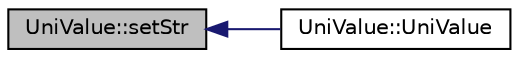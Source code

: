 digraph "UniValue::setStr"
{
  edge [fontname="Helvetica",fontsize="10",labelfontname="Helvetica",labelfontsize="10"];
  node [fontname="Helvetica",fontsize="10",shape=record];
  rankdir="LR";
  Node151 [label="UniValue::setStr",height=0.2,width=0.4,color="black", fillcolor="grey75", style="filled", fontcolor="black"];
  Node151 -> Node152 [dir="back",color="midnightblue",fontsize="10",style="solid",fontname="Helvetica"];
  Node152 [label="UniValue::UniValue",height=0.2,width=0.4,color="black", fillcolor="white", style="filled",URL="$class_uni_value.html#aee7fb67988278b142b7d3fa5816035ea"];
}
